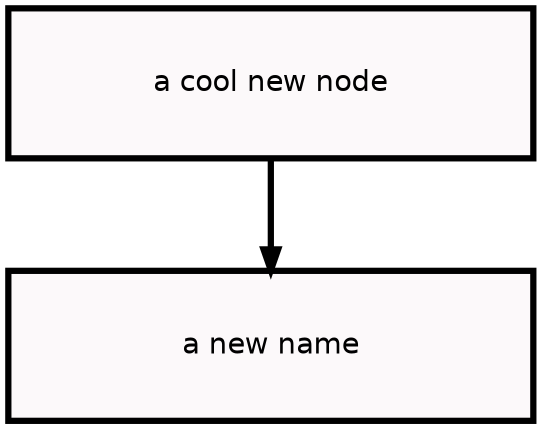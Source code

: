 digraph {

    graph [fontname = "helvetica" rankdir=TB ranksep=0.75 nodesep=0.5];
    node [fontname = "helvetica" style="filled" shape=box height=1 width=3.5 penwidth=3];
    edge [fontname = "helvetica" penwidth=3 color="#000"];

    "n0" [label="a cool new node" fillcolor="#FCF9FA" color="#000" fontcolor="#000"];
    "n1" [label="a new name" fillcolor="#FCF9FA" color="#000" fontcolor="#000"];

    "n0" -> "n1";

}